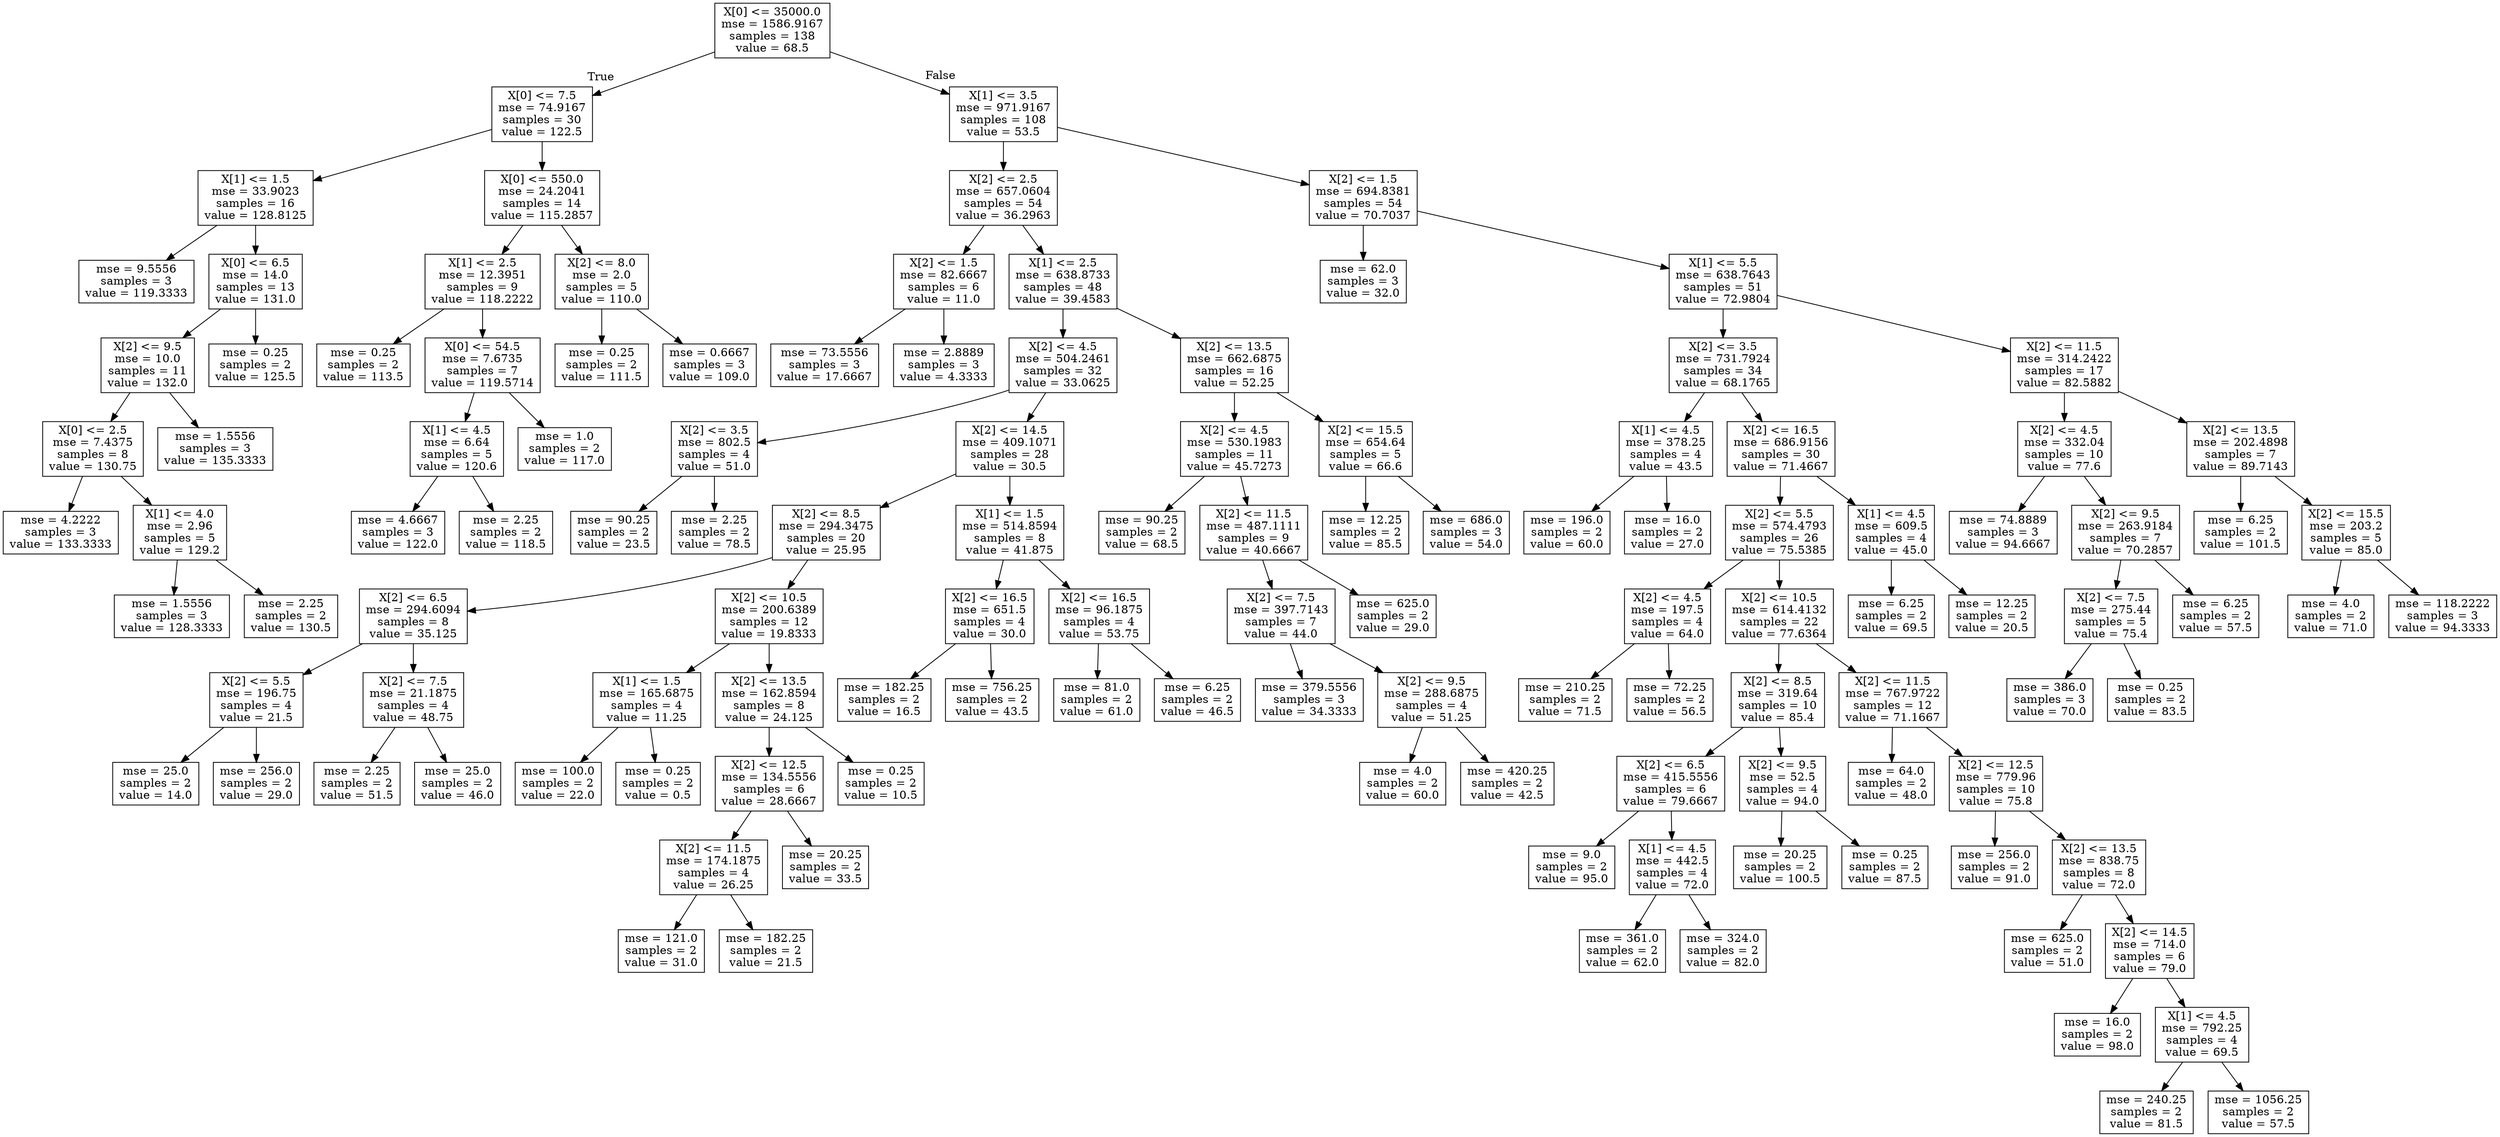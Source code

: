 digraph Tree {
node [shape=box] ;
0 [label="X[0] <= 35000.0\nmse = 1586.9167\nsamples = 138\nvalue = 68.5"] ;
1 [label="X[0] <= 7.5\nmse = 74.9167\nsamples = 30\nvalue = 122.5"] ;
0 -> 1 [labeldistance=2.5, labelangle=45, headlabel="True"] ;
2 [label="X[1] <= 1.5\nmse = 33.9023\nsamples = 16\nvalue = 128.8125"] ;
1 -> 2 ;
3 [label="mse = 9.5556\nsamples = 3\nvalue = 119.3333"] ;
2 -> 3 ;
4 [label="X[0] <= 6.5\nmse = 14.0\nsamples = 13\nvalue = 131.0"] ;
2 -> 4 ;
5 [label="X[2] <= 9.5\nmse = 10.0\nsamples = 11\nvalue = 132.0"] ;
4 -> 5 ;
6 [label="X[0] <= 2.5\nmse = 7.4375\nsamples = 8\nvalue = 130.75"] ;
5 -> 6 ;
7 [label="mse = 4.2222\nsamples = 3\nvalue = 133.3333"] ;
6 -> 7 ;
8 [label="X[1] <= 4.0\nmse = 2.96\nsamples = 5\nvalue = 129.2"] ;
6 -> 8 ;
9 [label="mse = 1.5556\nsamples = 3\nvalue = 128.3333"] ;
8 -> 9 ;
10 [label="mse = 2.25\nsamples = 2\nvalue = 130.5"] ;
8 -> 10 ;
11 [label="mse = 1.5556\nsamples = 3\nvalue = 135.3333"] ;
5 -> 11 ;
12 [label="mse = 0.25\nsamples = 2\nvalue = 125.5"] ;
4 -> 12 ;
13 [label="X[0] <= 550.0\nmse = 24.2041\nsamples = 14\nvalue = 115.2857"] ;
1 -> 13 ;
14 [label="X[1] <= 2.5\nmse = 12.3951\nsamples = 9\nvalue = 118.2222"] ;
13 -> 14 ;
15 [label="mse = 0.25\nsamples = 2\nvalue = 113.5"] ;
14 -> 15 ;
16 [label="X[0] <= 54.5\nmse = 7.6735\nsamples = 7\nvalue = 119.5714"] ;
14 -> 16 ;
17 [label="X[1] <= 4.5\nmse = 6.64\nsamples = 5\nvalue = 120.6"] ;
16 -> 17 ;
18 [label="mse = 4.6667\nsamples = 3\nvalue = 122.0"] ;
17 -> 18 ;
19 [label="mse = 2.25\nsamples = 2\nvalue = 118.5"] ;
17 -> 19 ;
20 [label="mse = 1.0\nsamples = 2\nvalue = 117.0"] ;
16 -> 20 ;
21 [label="X[2] <= 8.0\nmse = 2.0\nsamples = 5\nvalue = 110.0"] ;
13 -> 21 ;
22 [label="mse = 0.25\nsamples = 2\nvalue = 111.5"] ;
21 -> 22 ;
23 [label="mse = 0.6667\nsamples = 3\nvalue = 109.0"] ;
21 -> 23 ;
24 [label="X[1] <= 3.5\nmse = 971.9167\nsamples = 108\nvalue = 53.5"] ;
0 -> 24 [labeldistance=2.5, labelangle=-45, headlabel="False"] ;
25 [label="X[2] <= 2.5\nmse = 657.0604\nsamples = 54\nvalue = 36.2963"] ;
24 -> 25 ;
26 [label="X[2] <= 1.5\nmse = 82.6667\nsamples = 6\nvalue = 11.0"] ;
25 -> 26 ;
27 [label="mse = 73.5556\nsamples = 3\nvalue = 17.6667"] ;
26 -> 27 ;
28 [label="mse = 2.8889\nsamples = 3\nvalue = 4.3333"] ;
26 -> 28 ;
29 [label="X[1] <= 2.5\nmse = 638.8733\nsamples = 48\nvalue = 39.4583"] ;
25 -> 29 ;
30 [label="X[2] <= 4.5\nmse = 504.2461\nsamples = 32\nvalue = 33.0625"] ;
29 -> 30 ;
31 [label="X[2] <= 3.5\nmse = 802.5\nsamples = 4\nvalue = 51.0"] ;
30 -> 31 ;
32 [label="mse = 90.25\nsamples = 2\nvalue = 23.5"] ;
31 -> 32 ;
33 [label="mse = 2.25\nsamples = 2\nvalue = 78.5"] ;
31 -> 33 ;
34 [label="X[2] <= 14.5\nmse = 409.1071\nsamples = 28\nvalue = 30.5"] ;
30 -> 34 ;
35 [label="X[2] <= 8.5\nmse = 294.3475\nsamples = 20\nvalue = 25.95"] ;
34 -> 35 ;
36 [label="X[2] <= 6.5\nmse = 294.6094\nsamples = 8\nvalue = 35.125"] ;
35 -> 36 ;
37 [label="X[2] <= 5.5\nmse = 196.75\nsamples = 4\nvalue = 21.5"] ;
36 -> 37 ;
38 [label="mse = 25.0\nsamples = 2\nvalue = 14.0"] ;
37 -> 38 ;
39 [label="mse = 256.0\nsamples = 2\nvalue = 29.0"] ;
37 -> 39 ;
40 [label="X[2] <= 7.5\nmse = 21.1875\nsamples = 4\nvalue = 48.75"] ;
36 -> 40 ;
41 [label="mse = 2.25\nsamples = 2\nvalue = 51.5"] ;
40 -> 41 ;
42 [label="mse = 25.0\nsamples = 2\nvalue = 46.0"] ;
40 -> 42 ;
43 [label="X[2] <= 10.5\nmse = 200.6389\nsamples = 12\nvalue = 19.8333"] ;
35 -> 43 ;
44 [label="X[1] <= 1.5\nmse = 165.6875\nsamples = 4\nvalue = 11.25"] ;
43 -> 44 ;
45 [label="mse = 100.0\nsamples = 2\nvalue = 22.0"] ;
44 -> 45 ;
46 [label="mse = 0.25\nsamples = 2\nvalue = 0.5"] ;
44 -> 46 ;
47 [label="X[2] <= 13.5\nmse = 162.8594\nsamples = 8\nvalue = 24.125"] ;
43 -> 47 ;
48 [label="X[2] <= 12.5\nmse = 134.5556\nsamples = 6\nvalue = 28.6667"] ;
47 -> 48 ;
49 [label="X[2] <= 11.5\nmse = 174.1875\nsamples = 4\nvalue = 26.25"] ;
48 -> 49 ;
50 [label="mse = 121.0\nsamples = 2\nvalue = 31.0"] ;
49 -> 50 ;
51 [label="mse = 182.25\nsamples = 2\nvalue = 21.5"] ;
49 -> 51 ;
52 [label="mse = 20.25\nsamples = 2\nvalue = 33.5"] ;
48 -> 52 ;
53 [label="mse = 0.25\nsamples = 2\nvalue = 10.5"] ;
47 -> 53 ;
54 [label="X[1] <= 1.5\nmse = 514.8594\nsamples = 8\nvalue = 41.875"] ;
34 -> 54 ;
55 [label="X[2] <= 16.5\nmse = 651.5\nsamples = 4\nvalue = 30.0"] ;
54 -> 55 ;
56 [label="mse = 182.25\nsamples = 2\nvalue = 16.5"] ;
55 -> 56 ;
57 [label="mse = 756.25\nsamples = 2\nvalue = 43.5"] ;
55 -> 57 ;
58 [label="X[2] <= 16.5\nmse = 96.1875\nsamples = 4\nvalue = 53.75"] ;
54 -> 58 ;
59 [label="mse = 81.0\nsamples = 2\nvalue = 61.0"] ;
58 -> 59 ;
60 [label="mse = 6.25\nsamples = 2\nvalue = 46.5"] ;
58 -> 60 ;
61 [label="X[2] <= 13.5\nmse = 662.6875\nsamples = 16\nvalue = 52.25"] ;
29 -> 61 ;
62 [label="X[2] <= 4.5\nmse = 530.1983\nsamples = 11\nvalue = 45.7273"] ;
61 -> 62 ;
63 [label="mse = 90.25\nsamples = 2\nvalue = 68.5"] ;
62 -> 63 ;
64 [label="X[2] <= 11.5\nmse = 487.1111\nsamples = 9\nvalue = 40.6667"] ;
62 -> 64 ;
65 [label="X[2] <= 7.5\nmse = 397.7143\nsamples = 7\nvalue = 44.0"] ;
64 -> 65 ;
66 [label="mse = 379.5556\nsamples = 3\nvalue = 34.3333"] ;
65 -> 66 ;
67 [label="X[2] <= 9.5\nmse = 288.6875\nsamples = 4\nvalue = 51.25"] ;
65 -> 67 ;
68 [label="mse = 4.0\nsamples = 2\nvalue = 60.0"] ;
67 -> 68 ;
69 [label="mse = 420.25\nsamples = 2\nvalue = 42.5"] ;
67 -> 69 ;
70 [label="mse = 625.0\nsamples = 2\nvalue = 29.0"] ;
64 -> 70 ;
71 [label="X[2] <= 15.5\nmse = 654.64\nsamples = 5\nvalue = 66.6"] ;
61 -> 71 ;
72 [label="mse = 12.25\nsamples = 2\nvalue = 85.5"] ;
71 -> 72 ;
73 [label="mse = 686.0\nsamples = 3\nvalue = 54.0"] ;
71 -> 73 ;
74 [label="X[2] <= 1.5\nmse = 694.8381\nsamples = 54\nvalue = 70.7037"] ;
24 -> 74 ;
75 [label="mse = 62.0\nsamples = 3\nvalue = 32.0"] ;
74 -> 75 ;
76 [label="X[1] <= 5.5\nmse = 638.7643\nsamples = 51\nvalue = 72.9804"] ;
74 -> 76 ;
77 [label="X[2] <= 3.5\nmse = 731.7924\nsamples = 34\nvalue = 68.1765"] ;
76 -> 77 ;
78 [label="X[1] <= 4.5\nmse = 378.25\nsamples = 4\nvalue = 43.5"] ;
77 -> 78 ;
79 [label="mse = 196.0\nsamples = 2\nvalue = 60.0"] ;
78 -> 79 ;
80 [label="mse = 16.0\nsamples = 2\nvalue = 27.0"] ;
78 -> 80 ;
81 [label="X[2] <= 16.5\nmse = 686.9156\nsamples = 30\nvalue = 71.4667"] ;
77 -> 81 ;
82 [label="X[2] <= 5.5\nmse = 574.4793\nsamples = 26\nvalue = 75.5385"] ;
81 -> 82 ;
83 [label="X[2] <= 4.5\nmse = 197.5\nsamples = 4\nvalue = 64.0"] ;
82 -> 83 ;
84 [label="mse = 210.25\nsamples = 2\nvalue = 71.5"] ;
83 -> 84 ;
85 [label="mse = 72.25\nsamples = 2\nvalue = 56.5"] ;
83 -> 85 ;
86 [label="X[2] <= 10.5\nmse = 614.4132\nsamples = 22\nvalue = 77.6364"] ;
82 -> 86 ;
87 [label="X[2] <= 8.5\nmse = 319.64\nsamples = 10\nvalue = 85.4"] ;
86 -> 87 ;
88 [label="X[2] <= 6.5\nmse = 415.5556\nsamples = 6\nvalue = 79.6667"] ;
87 -> 88 ;
89 [label="mse = 9.0\nsamples = 2\nvalue = 95.0"] ;
88 -> 89 ;
90 [label="X[1] <= 4.5\nmse = 442.5\nsamples = 4\nvalue = 72.0"] ;
88 -> 90 ;
91 [label="mse = 361.0\nsamples = 2\nvalue = 62.0"] ;
90 -> 91 ;
92 [label="mse = 324.0\nsamples = 2\nvalue = 82.0"] ;
90 -> 92 ;
93 [label="X[2] <= 9.5\nmse = 52.5\nsamples = 4\nvalue = 94.0"] ;
87 -> 93 ;
94 [label="mse = 20.25\nsamples = 2\nvalue = 100.5"] ;
93 -> 94 ;
95 [label="mse = 0.25\nsamples = 2\nvalue = 87.5"] ;
93 -> 95 ;
96 [label="X[2] <= 11.5\nmse = 767.9722\nsamples = 12\nvalue = 71.1667"] ;
86 -> 96 ;
97 [label="mse = 64.0\nsamples = 2\nvalue = 48.0"] ;
96 -> 97 ;
98 [label="X[2] <= 12.5\nmse = 779.96\nsamples = 10\nvalue = 75.8"] ;
96 -> 98 ;
99 [label="mse = 256.0\nsamples = 2\nvalue = 91.0"] ;
98 -> 99 ;
100 [label="X[2] <= 13.5\nmse = 838.75\nsamples = 8\nvalue = 72.0"] ;
98 -> 100 ;
101 [label="mse = 625.0\nsamples = 2\nvalue = 51.0"] ;
100 -> 101 ;
102 [label="X[2] <= 14.5\nmse = 714.0\nsamples = 6\nvalue = 79.0"] ;
100 -> 102 ;
103 [label="mse = 16.0\nsamples = 2\nvalue = 98.0"] ;
102 -> 103 ;
104 [label="X[1] <= 4.5\nmse = 792.25\nsamples = 4\nvalue = 69.5"] ;
102 -> 104 ;
105 [label="mse = 240.25\nsamples = 2\nvalue = 81.5"] ;
104 -> 105 ;
106 [label="mse = 1056.25\nsamples = 2\nvalue = 57.5"] ;
104 -> 106 ;
107 [label="X[1] <= 4.5\nmse = 609.5\nsamples = 4\nvalue = 45.0"] ;
81 -> 107 ;
108 [label="mse = 6.25\nsamples = 2\nvalue = 69.5"] ;
107 -> 108 ;
109 [label="mse = 12.25\nsamples = 2\nvalue = 20.5"] ;
107 -> 109 ;
110 [label="X[2] <= 11.5\nmse = 314.2422\nsamples = 17\nvalue = 82.5882"] ;
76 -> 110 ;
111 [label="X[2] <= 4.5\nmse = 332.04\nsamples = 10\nvalue = 77.6"] ;
110 -> 111 ;
112 [label="mse = 74.8889\nsamples = 3\nvalue = 94.6667"] ;
111 -> 112 ;
113 [label="X[2] <= 9.5\nmse = 263.9184\nsamples = 7\nvalue = 70.2857"] ;
111 -> 113 ;
114 [label="X[2] <= 7.5\nmse = 275.44\nsamples = 5\nvalue = 75.4"] ;
113 -> 114 ;
115 [label="mse = 386.0\nsamples = 3\nvalue = 70.0"] ;
114 -> 115 ;
116 [label="mse = 0.25\nsamples = 2\nvalue = 83.5"] ;
114 -> 116 ;
117 [label="mse = 6.25\nsamples = 2\nvalue = 57.5"] ;
113 -> 117 ;
118 [label="X[2] <= 13.5\nmse = 202.4898\nsamples = 7\nvalue = 89.7143"] ;
110 -> 118 ;
119 [label="mse = 6.25\nsamples = 2\nvalue = 101.5"] ;
118 -> 119 ;
120 [label="X[2] <= 15.5\nmse = 203.2\nsamples = 5\nvalue = 85.0"] ;
118 -> 120 ;
121 [label="mse = 4.0\nsamples = 2\nvalue = 71.0"] ;
120 -> 121 ;
122 [label="mse = 118.2222\nsamples = 3\nvalue = 94.3333"] ;
120 -> 122 ;
}